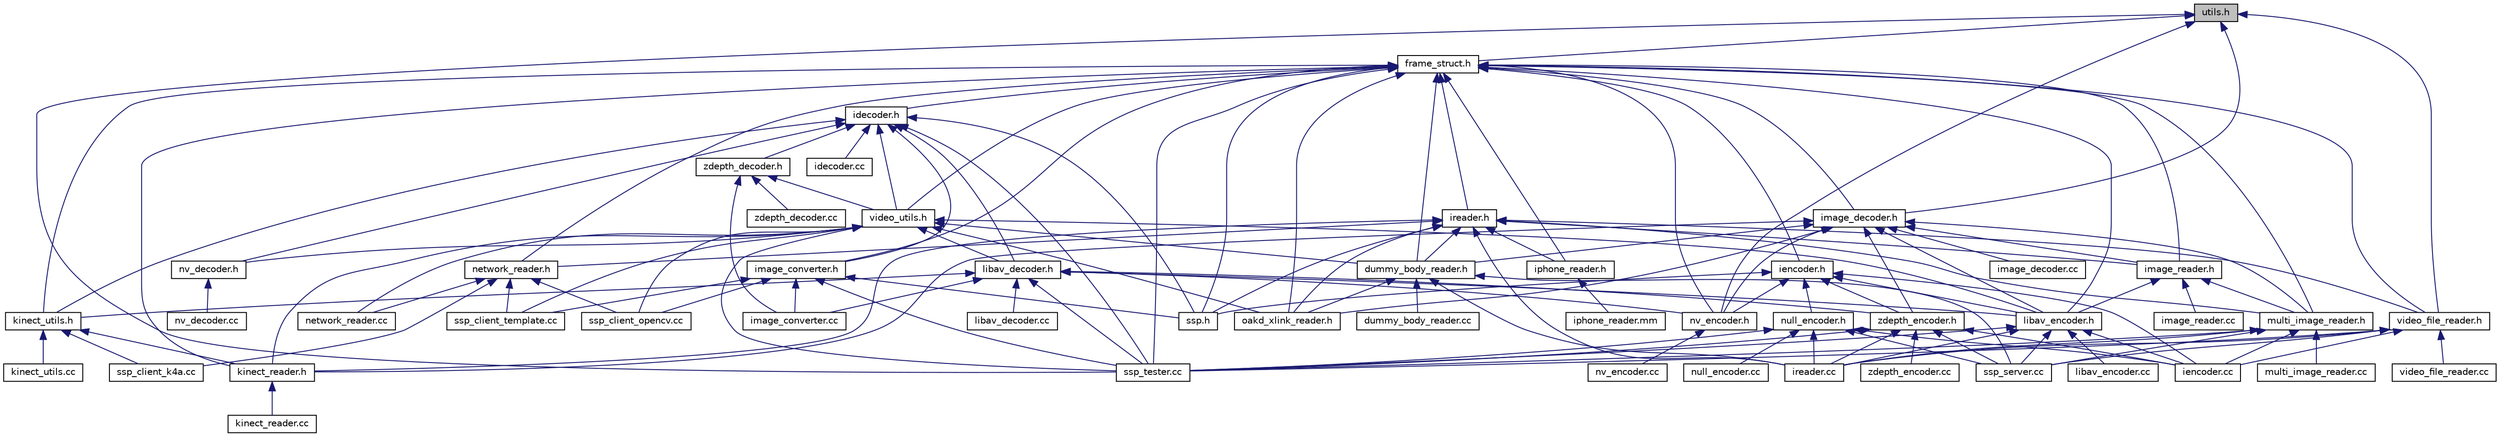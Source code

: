 digraph "utils.h"
{
 // LATEX_PDF_SIZE
  edge [fontname="Helvetica",fontsize="10",labelfontname="Helvetica",labelfontsize="10"];
  node [fontname="Helvetica",fontsize="10",shape=record];
  Node1 [label="utils.h",height=0.2,width=0.4,color="black", fillcolor="grey75", style="filled", fontcolor="black",tooltip="Utilities."];
  Node1 -> Node2 [dir="back",color="midnightblue",fontsize="10",style="solid",fontname="Helvetica"];
  Node2 [label="frame_struct.h",height=0.2,width=0.4,color="black", fillcolor="white", style="filled",URL="$structs_2frame__struct_8h.html",tooltip="Frame struct definition. \"Universal\" frame data type."];
  Node2 -> Node3 [dir="back",color="midnightblue",fontsize="10",style="solid",fontname="Helvetica"];
  Node3 [label="network_reader.h",height=0.2,width=0.4,color="black", fillcolor="white", style="filled",URL="$network__reader_8h.html",tooltip="Network reader."];
  Node3 -> Node4 [dir="back",color="midnightblue",fontsize="10",style="solid",fontname="Helvetica"];
  Node4 [label="ssp_client_k4a.cc",height=0.2,width=0.4,color="black", fillcolor="white", style="filled",URL="$ssp__client__k4a_8cc.html",tooltip="SSP client with lib k4a."];
  Node3 -> Node5 [dir="back",color="midnightblue",fontsize="10",style="solid",fontname="Helvetica"];
  Node5 [label="ssp_client_opencv.cc",height=0.2,width=0.4,color="black", fillcolor="white", style="filled",URL="$ssp__client__opencv_8cc.html",tooltip="OpenCV based ssp client client."];
  Node3 -> Node6 [dir="back",color="midnightblue",fontsize="10",style="solid",fontname="Helvetica"];
  Node6 [label="ssp_client_template.cc",height=0.2,width=0.4,color="black", fillcolor="white", style="filled",URL="$ssp__client__template_8cc.html",tooltip="Template for an SSP client."];
  Node3 -> Node7 [dir="back",color="midnightblue",fontsize="10",style="solid",fontname="Helvetica"];
  Node7 [label="network_reader.cc",height=0.2,width=0.4,color="black", fillcolor="white", style="filled",URL="$network__reader_8cc.html",tooltip="Network reader."];
  Node2 -> Node8 [dir="back",color="midnightblue",fontsize="10",style="solid",fontname="Helvetica"];
  Node8 [label="ireader.h",height=0.2,width=0.4,color="black", fillcolor="white", style="filled",URL="$readers_2ireader_8h.html",tooltip="Reader interface to SSP."];
  Node8 -> Node3 [dir="back",color="midnightblue",fontsize="10",style="solid",fontname="Helvetica"];
  Node8 -> Node9 [dir="back",color="midnightblue",fontsize="10",style="solid",fontname="Helvetica"];
  Node9 [label="image_reader.h",height=0.2,width=0.4,color="black", fillcolor="white", style="filled",URL="$image__reader_8h.html",tooltip="Image reader."];
  Node9 -> Node10 [dir="back",color="midnightblue",fontsize="10",style="solid",fontname="Helvetica"];
  Node10 [label="libav_encoder.h",height=0.2,width=0.4,color="black", fillcolor="white", style="filled",URL="$libav__encoder_8h.html",tooltip="Jpeg/Mpeg encoder."];
  Node10 -> Node11 [dir="back",color="midnightblue",fontsize="10",style="solid",fontname="Helvetica"];
  Node11 [label="iencoder.cc",height=0.2,width=0.4,color="black", fillcolor="white", style="filled",URL="$iencoder_8cc.html",tooltip="IEncoder factory."];
  Node10 -> Node12 [dir="back",color="midnightblue",fontsize="10",style="solid",fontname="Helvetica"];
  Node12 [label="libav_encoder.cc",height=0.2,width=0.4,color="black", fillcolor="white", style="filled",URL="$libav__encoder_8cc.html",tooltip="Jpef/Mpeg encoder."];
  Node10 -> Node13 [dir="back",color="midnightblue",fontsize="10",style="solid",fontname="Helvetica"];
  Node13 [label="ireader.cc",height=0.2,width=0.4,color="black", fillcolor="white", style="filled",URL="$ireader_8cc.html",tooltip="IReader factory."];
  Node10 -> Node14 [dir="back",color="midnightblue",fontsize="10",style="solid",fontname="Helvetica"];
  Node14 [label="ssp_server.cc",height=0.2,width=0.4,color="black", fillcolor="white", style="filled",URL="$ssp__server_8cc.html",tooltip="SSP, server side."];
  Node10 -> Node15 [dir="back",color="midnightblue",fontsize="10",style="solid",fontname="Helvetica"];
  Node15 [label="ssp_tester.cc",height=0.2,width=0.4,color="black", fillcolor="white", style="filled",URL="$ssp__tester_8cc.html",tooltip="SSP test program."];
  Node9 -> Node16 [dir="back",color="midnightblue",fontsize="10",style="solid",fontname="Helvetica"];
  Node16 [label="multi_image_reader.h",height=0.2,width=0.4,color="black", fillcolor="white", style="filled",URL="$multi__image__reader_8h.html",tooltip="Multi image reader."];
  Node16 -> Node11 [dir="back",color="midnightblue",fontsize="10",style="solid",fontname="Helvetica"];
  Node16 -> Node13 [dir="back",color="midnightblue",fontsize="10",style="solid",fontname="Helvetica"];
  Node16 -> Node17 [dir="back",color="midnightblue",fontsize="10",style="solid",fontname="Helvetica"];
  Node17 [label="multi_image_reader.cc",height=0.2,width=0.4,color="black", fillcolor="white", style="filled",URL="$multi__image__reader_8cc.html",tooltip="Multi image reader."];
  Node16 -> Node14 [dir="back",color="midnightblue",fontsize="10",style="solid",fontname="Helvetica"];
  Node16 -> Node15 [dir="back",color="midnightblue",fontsize="10",style="solid",fontname="Helvetica"];
  Node9 -> Node18 [dir="back",color="midnightblue",fontsize="10",style="solid",fontname="Helvetica"];
  Node18 [label="image_reader.cc",height=0.2,width=0.4,color="black", fillcolor="white", style="filled",URL="$image__reader_8cc.html",tooltip="Image reader."];
  Node8 -> Node19 [dir="back",color="midnightblue",fontsize="10",style="solid",fontname="Helvetica"];
  Node19 [label="video_file_reader.h",height=0.2,width=0.4,color="black", fillcolor="white", style="filled",URL="$video__file__reader_8h.html",tooltip="Video file reader support."];
  Node19 -> Node11 [dir="back",color="midnightblue",fontsize="10",style="solid",fontname="Helvetica"];
  Node19 -> Node13 [dir="back",color="midnightblue",fontsize="10",style="solid",fontname="Helvetica"];
  Node19 -> Node20 [dir="back",color="midnightblue",fontsize="10",style="solid",fontname="Helvetica"];
  Node20 [label="video_file_reader.cc",height=0.2,width=0.4,color="black", fillcolor="white", style="filled",URL="$video__file__reader_8cc.html",tooltip="Video file reader."];
  Node19 -> Node14 [dir="back",color="midnightblue",fontsize="10",style="solid",fontname="Helvetica"];
  Node19 -> Node15 [dir="back",color="midnightblue",fontsize="10",style="solid",fontname="Helvetica"];
  Node8 -> Node16 [dir="back",color="midnightblue",fontsize="10",style="solid",fontname="Helvetica"];
  Node8 -> Node21 [dir="back",color="midnightblue",fontsize="10",style="solid",fontname="Helvetica"];
  Node21 [label="dummy_body_reader.h",height=0.2,width=0.4,color="black", fillcolor="white", style="filled",URL="$dummy__body__reader_8h.html",tooltip="Dumy Body Reader."];
  Node21 -> Node22 [dir="back",color="midnightblue",fontsize="10",style="solid",fontname="Helvetica"];
  Node22 [label="dummy_body_reader.cc",height=0.2,width=0.4,color="black", fillcolor="white", style="filled",URL="$dummy__body__reader_8cc.html",tooltip="Dumy Body Reader."];
  Node21 -> Node13 [dir="back",color="midnightblue",fontsize="10",style="solid",fontname="Helvetica"];
  Node21 -> Node23 [dir="back",color="midnightblue",fontsize="10",style="solid",fontname="Helvetica"];
  Node23 [label="oakd_xlink_reader.h",height=0.2,width=0.4,color="black", fillcolor="white", style="filled",URL="$oakd__xlink__reader_8h_source.html",tooltip=" "];
  Node21 -> Node14 [dir="back",color="midnightblue",fontsize="10",style="solid",fontname="Helvetica"];
  Node8 -> Node24 [dir="back",color="midnightblue",fontsize="10",style="solid",fontname="Helvetica"];
  Node24 [label="iphone_reader.h",height=0.2,width=0.4,color="black", fillcolor="white", style="filled",URL="$iphone__reader_8h.html",tooltip="iPhone driver"];
  Node24 -> Node25 [dir="back",color="midnightblue",fontsize="10",style="solid",fontname="Helvetica"];
  Node25 [label="iphone_reader.mm",height=0.2,width=0.4,color="black", fillcolor="white", style="filled",URL="$iphone__reader_8mm.html",tooltip="iPhone driver"];
  Node8 -> Node13 [dir="back",color="midnightblue",fontsize="10",style="solid",fontname="Helvetica"];
  Node8 -> Node26 [dir="back",color="midnightblue",fontsize="10",style="solid",fontname="Helvetica"];
  Node26 [label="kinect_reader.h",height=0.2,width=0.4,color="black", fillcolor="white", style="filled",URL="$kinect__reader_8h.html",tooltip="Kinect driver."];
  Node26 -> Node27 [dir="back",color="midnightblue",fontsize="10",style="solid",fontname="Helvetica"];
  Node27 [label="kinect_reader.cc",height=0.2,width=0.4,color="black", fillcolor="white", style="filled",URL="$kinect__reader_8cc.html",tooltip="Kinect driver."];
  Node8 -> Node23 [dir="back",color="midnightblue",fontsize="10",style="solid",fontname="Helvetica"];
  Node8 -> Node28 [dir="back",color="midnightblue",fontsize="10",style="solid",fontname="Helvetica"];
  Node28 [label="ssp.h",height=0.2,width=0.4,color="black", fillcolor="white", style="filled",URL="$ssp_8h.html",tooltip=" "];
  Node2 -> Node29 [dir="back",color="midnightblue",fontsize="10",style="solid",fontname="Helvetica"];
  Node29 [label="idecoder.h",height=0.2,width=0.4,color="black", fillcolor="white", style="filled",URL="$decoders_2idecoder_8h.html",tooltip="Frame decoder interface."];
  Node29 -> Node30 [dir="back",color="midnightblue",fontsize="10",style="solid",fontname="Helvetica"];
  Node30 [label="video_utils.h",height=0.2,width=0.4,color="black", fillcolor="white", style="filled",URL="$video__utils_8h.html",tooltip="Video utilities."];
  Node30 -> Node31 [dir="back",color="midnightblue",fontsize="10",style="solid",fontname="Helvetica"];
  Node31 [label="libav_decoder.h",height=0.2,width=0.4,color="black", fillcolor="white", style="filled",URL="$libav__decoder_8h.html",tooltip="Jpeg/Mpeg decoder."];
  Node31 -> Node32 [dir="back",color="midnightblue",fontsize="10",style="solid",fontname="Helvetica"];
  Node32 [label="kinect_utils.h",height=0.2,width=0.4,color="black", fillcolor="white", style="filled",URL="$kinect__utils_8h.html",tooltip="Utils for Kinect RT integration."];
  Node32 -> Node4 [dir="back",color="midnightblue",fontsize="10",style="solid",fontname="Helvetica"];
  Node32 -> Node26 [dir="back",color="midnightblue",fontsize="10",style="solid",fontname="Helvetica"];
  Node32 -> Node33 [dir="back",color="midnightblue",fontsize="10",style="solid",fontname="Helvetica"];
  Node33 [label="kinect_utils.cc",height=0.2,width=0.4,color="black", fillcolor="white", style="filled",URL="$kinect__utils_8cc.html",tooltip="Utils for Kinect RT integration."];
  Node31 -> Node34 [dir="back",color="midnightblue",fontsize="10",style="solid",fontname="Helvetica"];
  Node34 [label="libav_decoder.cc",height=0.2,width=0.4,color="black", fillcolor="white", style="filled",URL="$libav__decoder_8cc.html",tooltip="Jpeg/Mpeg decoder."];
  Node31 -> Node10 [dir="back",color="midnightblue",fontsize="10",style="solid",fontname="Helvetica"];
  Node31 -> Node35 [dir="back",color="midnightblue",fontsize="10",style="solid",fontname="Helvetica"];
  Node35 [label="zdepth_encoder.h",height=0.2,width=0.4,color="black", fillcolor="white", style="filled",URL="$zdepth__encoder_8h.html",tooltip="encoder"];
  Node35 -> Node11 [dir="back",color="midnightblue",fontsize="10",style="solid",fontname="Helvetica"];
  Node35 -> Node36 [dir="back",color="midnightblue",fontsize="10",style="solid",fontname="Helvetica"];
  Node36 [label="zdepth_encoder.cc",height=0.2,width=0.4,color="black", fillcolor="white", style="filled",URL="$zdepth__encoder_8cc.html",tooltip="ZDepth encoder."];
  Node35 -> Node13 [dir="back",color="midnightblue",fontsize="10",style="solid",fontname="Helvetica"];
  Node35 -> Node14 [dir="back",color="midnightblue",fontsize="10",style="solid",fontname="Helvetica"];
  Node35 -> Node15 [dir="back",color="midnightblue",fontsize="10",style="solid",fontname="Helvetica"];
  Node31 -> Node37 [dir="back",color="midnightblue",fontsize="10",style="solid",fontname="Helvetica"];
  Node37 [label="nv_encoder.h",height=0.2,width=0.4,color="black", fillcolor="white", style="filled",URL="$nv__encoder_8h.html",tooltip="NvPipe encoder."];
  Node37 -> Node38 [dir="back",color="midnightblue",fontsize="10",style="solid",fontname="Helvetica"];
  Node38 [label="nv_encoder.cc",height=0.2,width=0.4,color="black", fillcolor="white", style="filled",URL="$nv__encoder_8cc.html",tooltip="NvPipe encoder."];
  Node31 -> Node15 [dir="back",color="midnightblue",fontsize="10",style="solid",fontname="Helvetica"];
  Node31 -> Node39 [dir="back",color="midnightblue",fontsize="10",style="solid",fontname="Helvetica"];
  Node39 [label="image_converter.cc",height=0.2,width=0.4,color="black", fillcolor="white", style="filled",URL="$image__converter_8cc.html",tooltip="Image converter from frame struct to opencv image."];
  Node30 -> Node5 [dir="back",color="midnightblue",fontsize="10",style="solid",fontname="Helvetica"];
  Node30 -> Node6 [dir="back",color="midnightblue",fontsize="10",style="solid",fontname="Helvetica"];
  Node30 -> Node40 [dir="back",color="midnightblue",fontsize="10",style="solid",fontname="Helvetica"];
  Node40 [label="nv_decoder.h",height=0.2,width=0.4,color="black", fillcolor="white", style="filled",URL="$nv__decoder_8h.html",tooltip="NvPipe decoder."];
  Node40 -> Node41 [dir="back",color="midnightblue",fontsize="10",style="solid",fontname="Helvetica"];
  Node41 [label="nv_decoder.cc",height=0.2,width=0.4,color="black", fillcolor="white", style="filled",URL="$nv__decoder_8cc.html",tooltip="NvPipe decoder."];
  Node30 -> Node10 [dir="back",color="midnightblue",fontsize="10",style="solid",fontname="Helvetica"];
  Node30 -> Node21 [dir="back",color="midnightblue",fontsize="10",style="solid",fontname="Helvetica"];
  Node30 -> Node26 [dir="back",color="midnightblue",fontsize="10",style="solid",fontname="Helvetica"];
  Node30 -> Node7 [dir="back",color="midnightblue",fontsize="10",style="solid",fontname="Helvetica"];
  Node30 -> Node23 [dir="back",color="midnightblue",fontsize="10",style="solid",fontname="Helvetica"];
  Node30 -> Node15 [dir="back",color="midnightblue",fontsize="10",style="solid",fontname="Helvetica"];
  Node29 -> Node42 [dir="back",color="midnightblue",fontsize="10",style="solid",fontname="Helvetica"];
  Node42 [label="zdepth_decoder.h",height=0.2,width=0.4,color="black", fillcolor="white", style="filled",URL="$zdepth__decoder_8h.html",tooltip="ZDepth decoder."];
  Node42 -> Node30 [dir="back",color="midnightblue",fontsize="10",style="solid",fontname="Helvetica"];
  Node42 -> Node43 [dir="back",color="midnightblue",fontsize="10",style="solid",fontname="Helvetica"];
  Node43 [label="zdepth_decoder.cc",height=0.2,width=0.4,color="black", fillcolor="white", style="filled",URL="$zdepth__decoder_8cc.html",tooltip="ZDepth decoder."];
  Node42 -> Node39 [dir="back",color="midnightblue",fontsize="10",style="solid",fontname="Helvetica"];
  Node29 -> Node44 [dir="back",color="midnightblue",fontsize="10",style="solid",fontname="Helvetica"];
  Node44 [label="image_converter.h",height=0.2,width=0.4,color="black", fillcolor="white", style="filled",URL="$utils_2image__converter_8h.html",tooltip="Image converter from frame struct to opencv."];
  Node44 -> Node5 [dir="back",color="midnightblue",fontsize="10",style="solid",fontname="Helvetica"];
  Node44 -> Node6 [dir="back",color="midnightblue",fontsize="10",style="solid",fontname="Helvetica"];
  Node44 -> Node28 [dir="back",color="midnightblue",fontsize="10",style="solid",fontname="Helvetica"];
  Node44 -> Node15 [dir="back",color="midnightblue",fontsize="10",style="solid",fontname="Helvetica"];
  Node44 -> Node39 [dir="back",color="midnightblue",fontsize="10",style="solid",fontname="Helvetica"];
  Node29 -> Node32 [dir="back",color="midnightblue",fontsize="10",style="solid",fontname="Helvetica"];
  Node29 -> Node31 [dir="back",color="midnightblue",fontsize="10",style="solid",fontname="Helvetica"];
  Node29 -> Node45 [dir="back",color="midnightblue",fontsize="10",style="solid",fontname="Helvetica"];
  Node45 [label="idecoder.cc",height=0.2,width=0.4,color="black", fillcolor="white", style="filled",URL="$idecoder_8cc.html",tooltip="IDecoder factory."];
  Node29 -> Node40 [dir="back",color="midnightblue",fontsize="10",style="solid",fontname="Helvetica"];
  Node29 -> Node28 [dir="back",color="midnightblue",fontsize="10",style="solid",fontname="Helvetica"];
  Node29 -> Node15 [dir="back",color="midnightblue",fontsize="10",style="solid",fontname="Helvetica"];
  Node2 -> Node30 [dir="back",color="midnightblue",fontsize="10",style="solid",fontname="Helvetica"];
  Node2 -> Node44 [dir="back",color="midnightblue",fontsize="10",style="solid",fontname="Helvetica"];
  Node2 -> Node32 [dir="back",color="midnightblue",fontsize="10",style="solid",fontname="Helvetica"];
  Node2 -> Node46 [dir="back",color="midnightblue",fontsize="10",style="solid",fontname="Helvetica"];
  Node46 [label="iencoder.h",height=0.2,width=0.4,color="black", fillcolor="white", style="filled",URL="$encoders_2iencoder_8h.html",tooltip="IEncoder definition: frame encoder."];
  Node46 -> Node11 [dir="back",color="midnightblue",fontsize="10",style="solid",fontname="Helvetica"];
  Node46 -> Node10 [dir="back",color="midnightblue",fontsize="10",style="solid",fontname="Helvetica"];
  Node46 -> Node47 [dir="back",color="midnightblue",fontsize="10",style="solid",fontname="Helvetica"];
  Node47 [label="null_encoder.h",height=0.2,width=0.4,color="black", fillcolor="white", style="filled",URL="$null__encoder_8h.html",tooltip=" "];
  Node47 -> Node11 [dir="back",color="midnightblue",fontsize="10",style="solid",fontname="Helvetica"];
  Node47 -> Node48 [dir="back",color="midnightblue",fontsize="10",style="solid",fontname="Helvetica"];
  Node48 [label="null_encoder.cc",height=0.2,width=0.4,color="black", fillcolor="white", style="filled",URL="$null__encoder_8cc.html",tooltip="Straight pipe encoder."];
  Node47 -> Node13 [dir="back",color="midnightblue",fontsize="10",style="solid",fontname="Helvetica"];
  Node47 -> Node14 [dir="back",color="midnightblue",fontsize="10",style="solid",fontname="Helvetica"];
  Node47 -> Node15 [dir="back",color="midnightblue",fontsize="10",style="solid",fontname="Helvetica"];
  Node46 -> Node35 [dir="back",color="midnightblue",fontsize="10",style="solid",fontname="Helvetica"];
  Node46 -> Node37 [dir="back",color="midnightblue",fontsize="10",style="solid",fontname="Helvetica"];
  Node46 -> Node28 [dir="back",color="midnightblue",fontsize="10",style="solid",fontname="Helvetica"];
  Node2 -> Node9 [dir="back",color="midnightblue",fontsize="10",style="solid",fontname="Helvetica"];
  Node2 -> Node49 [dir="back",color="midnightblue",fontsize="10",style="solid",fontname="Helvetica"];
  Node49 [label="image_decoder.h",height=0.2,width=0.4,color="black", fillcolor="white", style="filled",URL="$image__decoder_8h.html",tooltip="AV Image decoder."];
  Node49 -> Node9 [dir="back",color="midnightblue",fontsize="10",style="solid",fontname="Helvetica"];
  Node49 -> Node10 [dir="back",color="midnightblue",fontsize="10",style="solid",fontname="Helvetica"];
  Node49 -> Node35 [dir="back",color="midnightblue",fontsize="10",style="solid",fontname="Helvetica"];
  Node49 -> Node16 [dir="back",color="midnightblue",fontsize="10",style="solid",fontname="Helvetica"];
  Node49 -> Node37 [dir="back",color="midnightblue",fontsize="10",style="solid",fontname="Helvetica"];
  Node49 -> Node21 [dir="back",color="midnightblue",fontsize="10",style="solid",fontname="Helvetica"];
  Node49 -> Node26 [dir="back",color="midnightblue",fontsize="10",style="solid",fontname="Helvetica"];
  Node49 -> Node23 [dir="back",color="midnightblue",fontsize="10",style="solid",fontname="Helvetica"];
  Node49 -> Node50 [dir="back",color="midnightblue",fontsize="10",style="solid",fontname="Helvetica"];
  Node50 [label="image_decoder.cc",height=0.2,width=0.4,color="black", fillcolor="white", style="filled",URL="$image__decoder_8cc.html",tooltip="mpeg/jpeg image decoder"];
  Node2 -> Node10 [dir="back",color="midnightblue",fontsize="10",style="solid",fontname="Helvetica"];
  Node2 -> Node19 [dir="back",color="midnightblue",fontsize="10",style="solid",fontname="Helvetica"];
  Node2 -> Node16 [dir="back",color="midnightblue",fontsize="10",style="solid",fontname="Helvetica"];
  Node2 -> Node37 [dir="back",color="midnightblue",fontsize="10",style="solid",fontname="Helvetica"];
  Node2 -> Node21 [dir="back",color="midnightblue",fontsize="10",style="solid",fontname="Helvetica"];
  Node2 -> Node24 [dir="back",color="midnightblue",fontsize="10",style="solid",fontname="Helvetica"];
  Node2 -> Node26 [dir="back",color="midnightblue",fontsize="10",style="solid",fontname="Helvetica"];
  Node2 -> Node23 [dir="back",color="midnightblue",fontsize="10",style="solid",fontname="Helvetica"];
  Node2 -> Node28 [dir="back",color="midnightblue",fontsize="10",style="solid",fontname="Helvetica"];
  Node2 -> Node15 [dir="back",color="midnightblue",fontsize="10",style="solid",fontname="Helvetica"];
  Node1 -> Node49 [dir="back",color="midnightblue",fontsize="10",style="solid",fontname="Helvetica"];
  Node1 -> Node19 [dir="back",color="midnightblue",fontsize="10",style="solid",fontname="Helvetica"];
  Node1 -> Node37 [dir="back",color="midnightblue",fontsize="10",style="solid",fontname="Helvetica"];
  Node1 -> Node15 [dir="back",color="midnightblue",fontsize="10",style="solid",fontname="Helvetica"];
}
